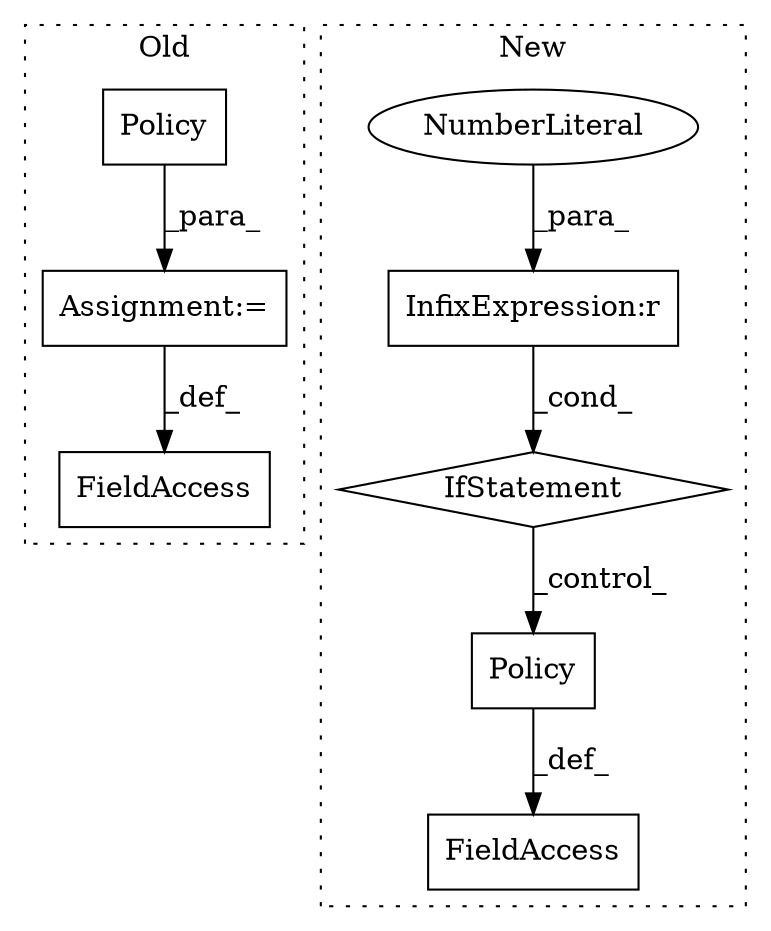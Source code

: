 digraph G {
subgraph cluster0 {
1 [label="Policy" a="32" s="1022,1044" l="7,1" shape="box"];
6 [label="FieldAccess" a="22" s="969" l="6" shape="box"];
8 [label="Assignment:=" a="7" s="975" l="1" shape="box"];
label = "Old";
style="dotted";
}
subgraph cluster1 {
2 [label="IfStatement" a="25" s="1022,1082" l="4,2" shape="diamond"];
3 [label="Policy" a="32" s="1115,1137" l="7,1" shape="box"];
4 [label="InfixExpression:r" a="27" s="1077" l="3" shape="box"];
5 [label="NumberLiteral" a="34" s="1080" l="1" shape="ellipse"];
7 [label="FieldAccess" a="22" s="1092" l="6" shape="box"];
label = "New";
style="dotted";
}
1 -> 8 [label="_para_"];
2 -> 3 [label="_control_"];
3 -> 7 [label="_def_"];
4 -> 2 [label="_cond_"];
5 -> 4 [label="_para_"];
8 -> 6 [label="_def_"];
}